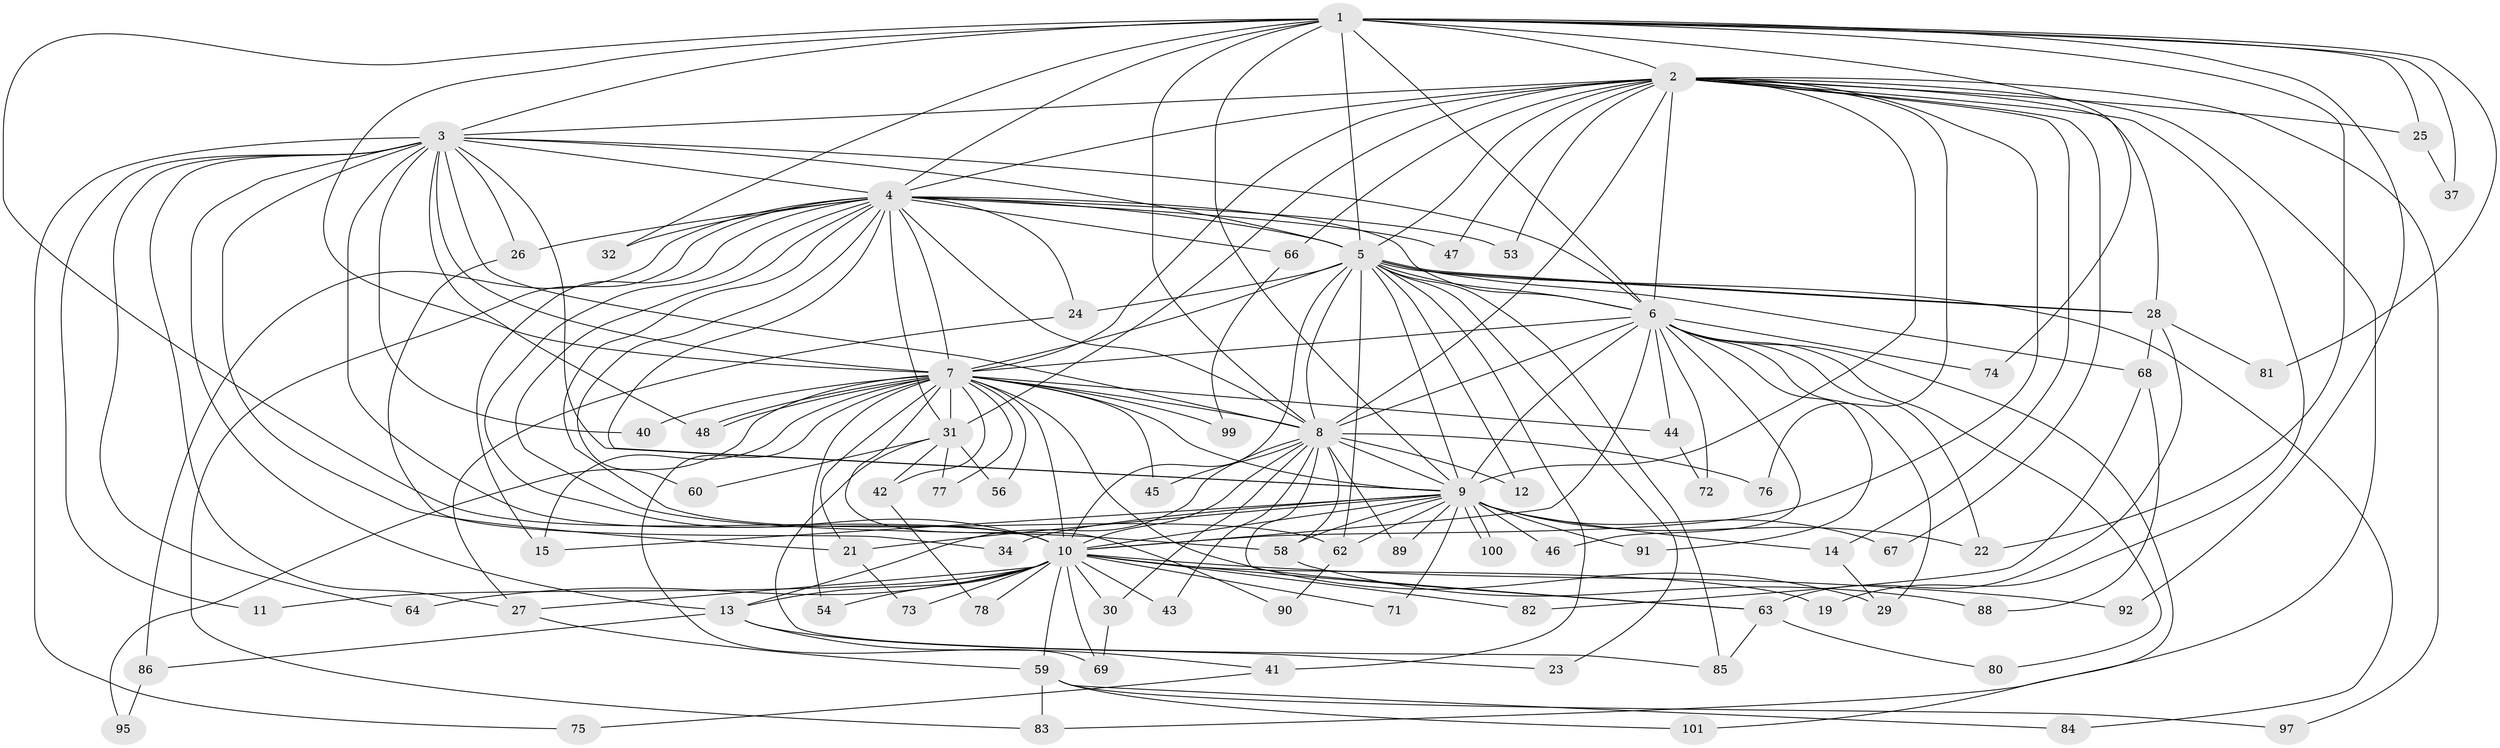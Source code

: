 // original degree distribution, {17: 0.00980392156862745, 22: 0.0196078431372549, 21: 0.00980392156862745, 24: 0.029411764705882353, 19: 0.00980392156862745, 29: 0.00980392156862745, 18: 0.00980392156862745, 2: 0.5490196078431373, 4: 0.08823529411764706, 3: 0.23529411764705882, 5: 0.00980392156862745, 7: 0.00980392156862745, 6: 0.00980392156862745}
// Generated by graph-tools (version 1.1) at 2025/41/03/06/25 10:41:32]
// undirected, 77 vertices, 194 edges
graph export_dot {
graph [start="1"]
  node [color=gray90,style=filled];
  1 [super="+49"];
  2 [super="+36"];
  3 [super="+16"];
  4 [super="+51"];
  5 [super="+20"];
  6 [super="+61"];
  7 [super="+70"];
  8 [super="+18"];
  9 [super="+33"];
  10 [super="+57"];
  11;
  12;
  13 [super="+17"];
  14;
  15;
  19;
  21 [super="+79"];
  22 [super="+35"];
  23;
  24;
  25;
  26;
  27 [super="+38"];
  28 [super="+50"];
  29 [super="+55"];
  30;
  31 [super="+39"];
  32;
  34;
  37;
  40;
  41 [super="+65"];
  42;
  43;
  44;
  45;
  46;
  47;
  48 [super="+52"];
  53;
  54;
  56;
  58 [super="+87"];
  59 [super="+98"];
  60;
  62 [super="+93"];
  63 [super="+94"];
  64;
  66;
  67;
  68;
  69 [super="+102"];
  71;
  72;
  73;
  74;
  75;
  76;
  77;
  78;
  80;
  81;
  82;
  83;
  84;
  85 [super="+96"];
  86;
  88;
  89;
  90;
  91;
  92;
  95;
  97;
  99;
  100;
  101;
  1 -- 2;
  1 -- 3;
  1 -- 4;
  1 -- 5;
  1 -- 6;
  1 -- 7 [weight=2];
  1 -- 8;
  1 -- 9;
  1 -- 10;
  1 -- 22;
  1 -- 25;
  1 -- 32;
  1 -- 37;
  1 -- 74;
  1 -- 81;
  1 -- 92;
  2 -- 3;
  2 -- 4;
  2 -- 5 [weight=3];
  2 -- 6;
  2 -- 7;
  2 -- 8;
  2 -- 9;
  2 -- 10;
  2 -- 14;
  2 -- 19;
  2 -- 25;
  2 -- 47;
  2 -- 66;
  2 -- 67;
  2 -- 76;
  2 -- 83;
  2 -- 97;
  2 -- 31;
  2 -- 53;
  2 -- 28;
  3 -- 4;
  3 -- 5;
  3 -- 6 [weight=2];
  3 -- 7 [weight=2];
  3 -- 8;
  3 -- 9;
  3 -- 10 [weight=2];
  3 -- 11;
  3 -- 13;
  3 -- 21;
  3 -- 26;
  3 -- 27;
  3 -- 40;
  3 -- 64;
  3 -- 75;
  3 -- 48;
  4 -- 5;
  4 -- 6;
  4 -- 7;
  4 -- 8;
  4 -- 9;
  4 -- 10;
  4 -- 24;
  4 -- 26;
  4 -- 31;
  4 -- 32;
  4 -- 47;
  4 -- 53;
  4 -- 58;
  4 -- 60;
  4 -- 62;
  4 -- 66;
  4 -- 83;
  4 -- 86;
  4 -- 15;
  5 -- 6;
  5 -- 7 [weight=2];
  5 -- 8;
  5 -- 9 [weight=2];
  5 -- 10;
  5 -- 12;
  5 -- 23;
  5 -- 24;
  5 -- 28;
  5 -- 28;
  5 -- 41 [weight=2];
  5 -- 68;
  5 -- 84;
  5 -- 85;
  5 -- 62;
  6 -- 7;
  6 -- 8 [weight=2];
  6 -- 9;
  6 -- 10;
  6 -- 22;
  6 -- 44;
  6 -- 46;
  6 -- 72;
  6 -- 80;
  6 -- 91;
  6 -- 101;
  6 -- 74;
  6 -- 29;
  7 -- 8;
  7 -- 9;
  7 -- 10;
  7 -- 15;
  7 -- 21;
  7 -- 29;
  7 -- 31;
  7 -- 40;
  7 -- 42;
  7 -- 44;
  7 -- 45;
  7 -- 48;
  7 -- 48;
  7 -- 54;
  7 -- 56;
  7 -- 69;
  7 -- 77;
  7 -- 90;
  7 -- 95;
  7 -- 99;
  8 -- 9;
  8 -- 10;
  8 -- 12;
  8 -- 13;
  8 -- 43;
  8 -- 45;
  8 -- 63;
  8 -- 76;
  8 -- 89;
  8 -- 30;
  8 -- 58;
  9 -- 10;
  9 -- 14;
  9 -- 15;
  9 -- 34;
  9 -- 46;
  9 -- 58;
  9 -- 62;
  9 -- 67;
  9 -- 71;
  9 -- 89;
  9 -- 91;
  9 -- 100;
  9 -- 100;
  9 -- 21;
  9 -- 22;
  10 -- 11;
  10 -- 19;
  10 -- 27;
  10 -- 30;
  10 -- 43;
  10 -- 54;
  10 -- 59;
  10 -- 63;
  10 -- 64;
  10 -- 69;
  10 -- 71;
  10 -- 73;
  10 -- 82;
  10 -- 92;
  10 -- 78;
  10 -- 13;
  13 -- 41;
  13 -- 86;
  13 -- 23;
  14 -- 29;
  21 -- 73;
  24 -- 27;
  25 -- 37;
  26 -- 34;
  27 -- 59;
  28 -- 81;
  28 -- 63;
  28 -- 68;
  30 -- 69;
  31 -- 85;
  31 -- 56;
  31 -- 42;
  31 -- 60;
  31 -- 77;
  41 -- 75;
  42 -- 78;
  44 -- 72;
  58 -- 88;
  59 -- 84;
  59 -- 97;
  59 -- 101;
  59 -- 83;
  62 -- 90;
  63 -- 80;
  63 -- 85;
  66 -- 99;
  68 -- 82;
  68 -- 88;
  86 -- 95;
}
